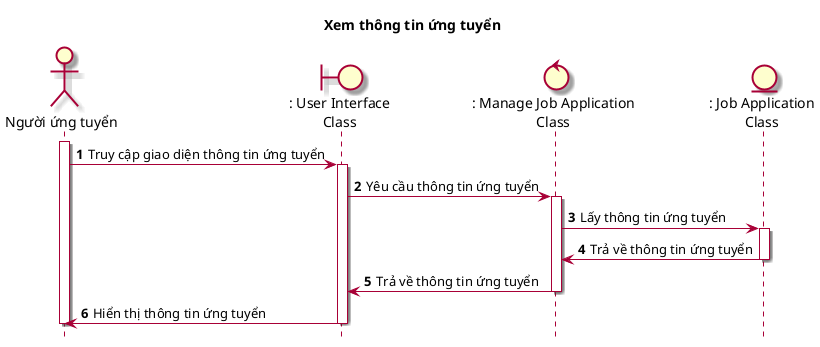 @startuml SeqXemThongTinUngTuyen

skin rose
hide footbox
title Xem thông tin ứng tuyển

actor "Người ứng tuyển" as nguoiUngTuyen
boundary ": User Interface\nClass" as userInterface
control ": Manage Job Application\nClass" as manageJobApplication
entity ": Job Application\nClass" as jobApplication

autonumber
nguoiUngTuyen++
nguoiUngTuyen -> userInterface++: Truy cập giao diện thông tin ứng tuyển
userInterface -> manageJobApplication++: Yêu cầu thông tin ứng tuyển
manageJobApplication -> jobApplication++: Lấy thông tin ứng tuyển
jobApplication -> manageJobApplication--: Trả về thông tin ứng tuyển
manageJobApplication -> userInterface--: Trả về thông tin ứng tuyển
userInterface -> nguoiUngTuyen--: Hiển thị thông tin ứng tuyển
nguoiUngTuyen--
@enduml